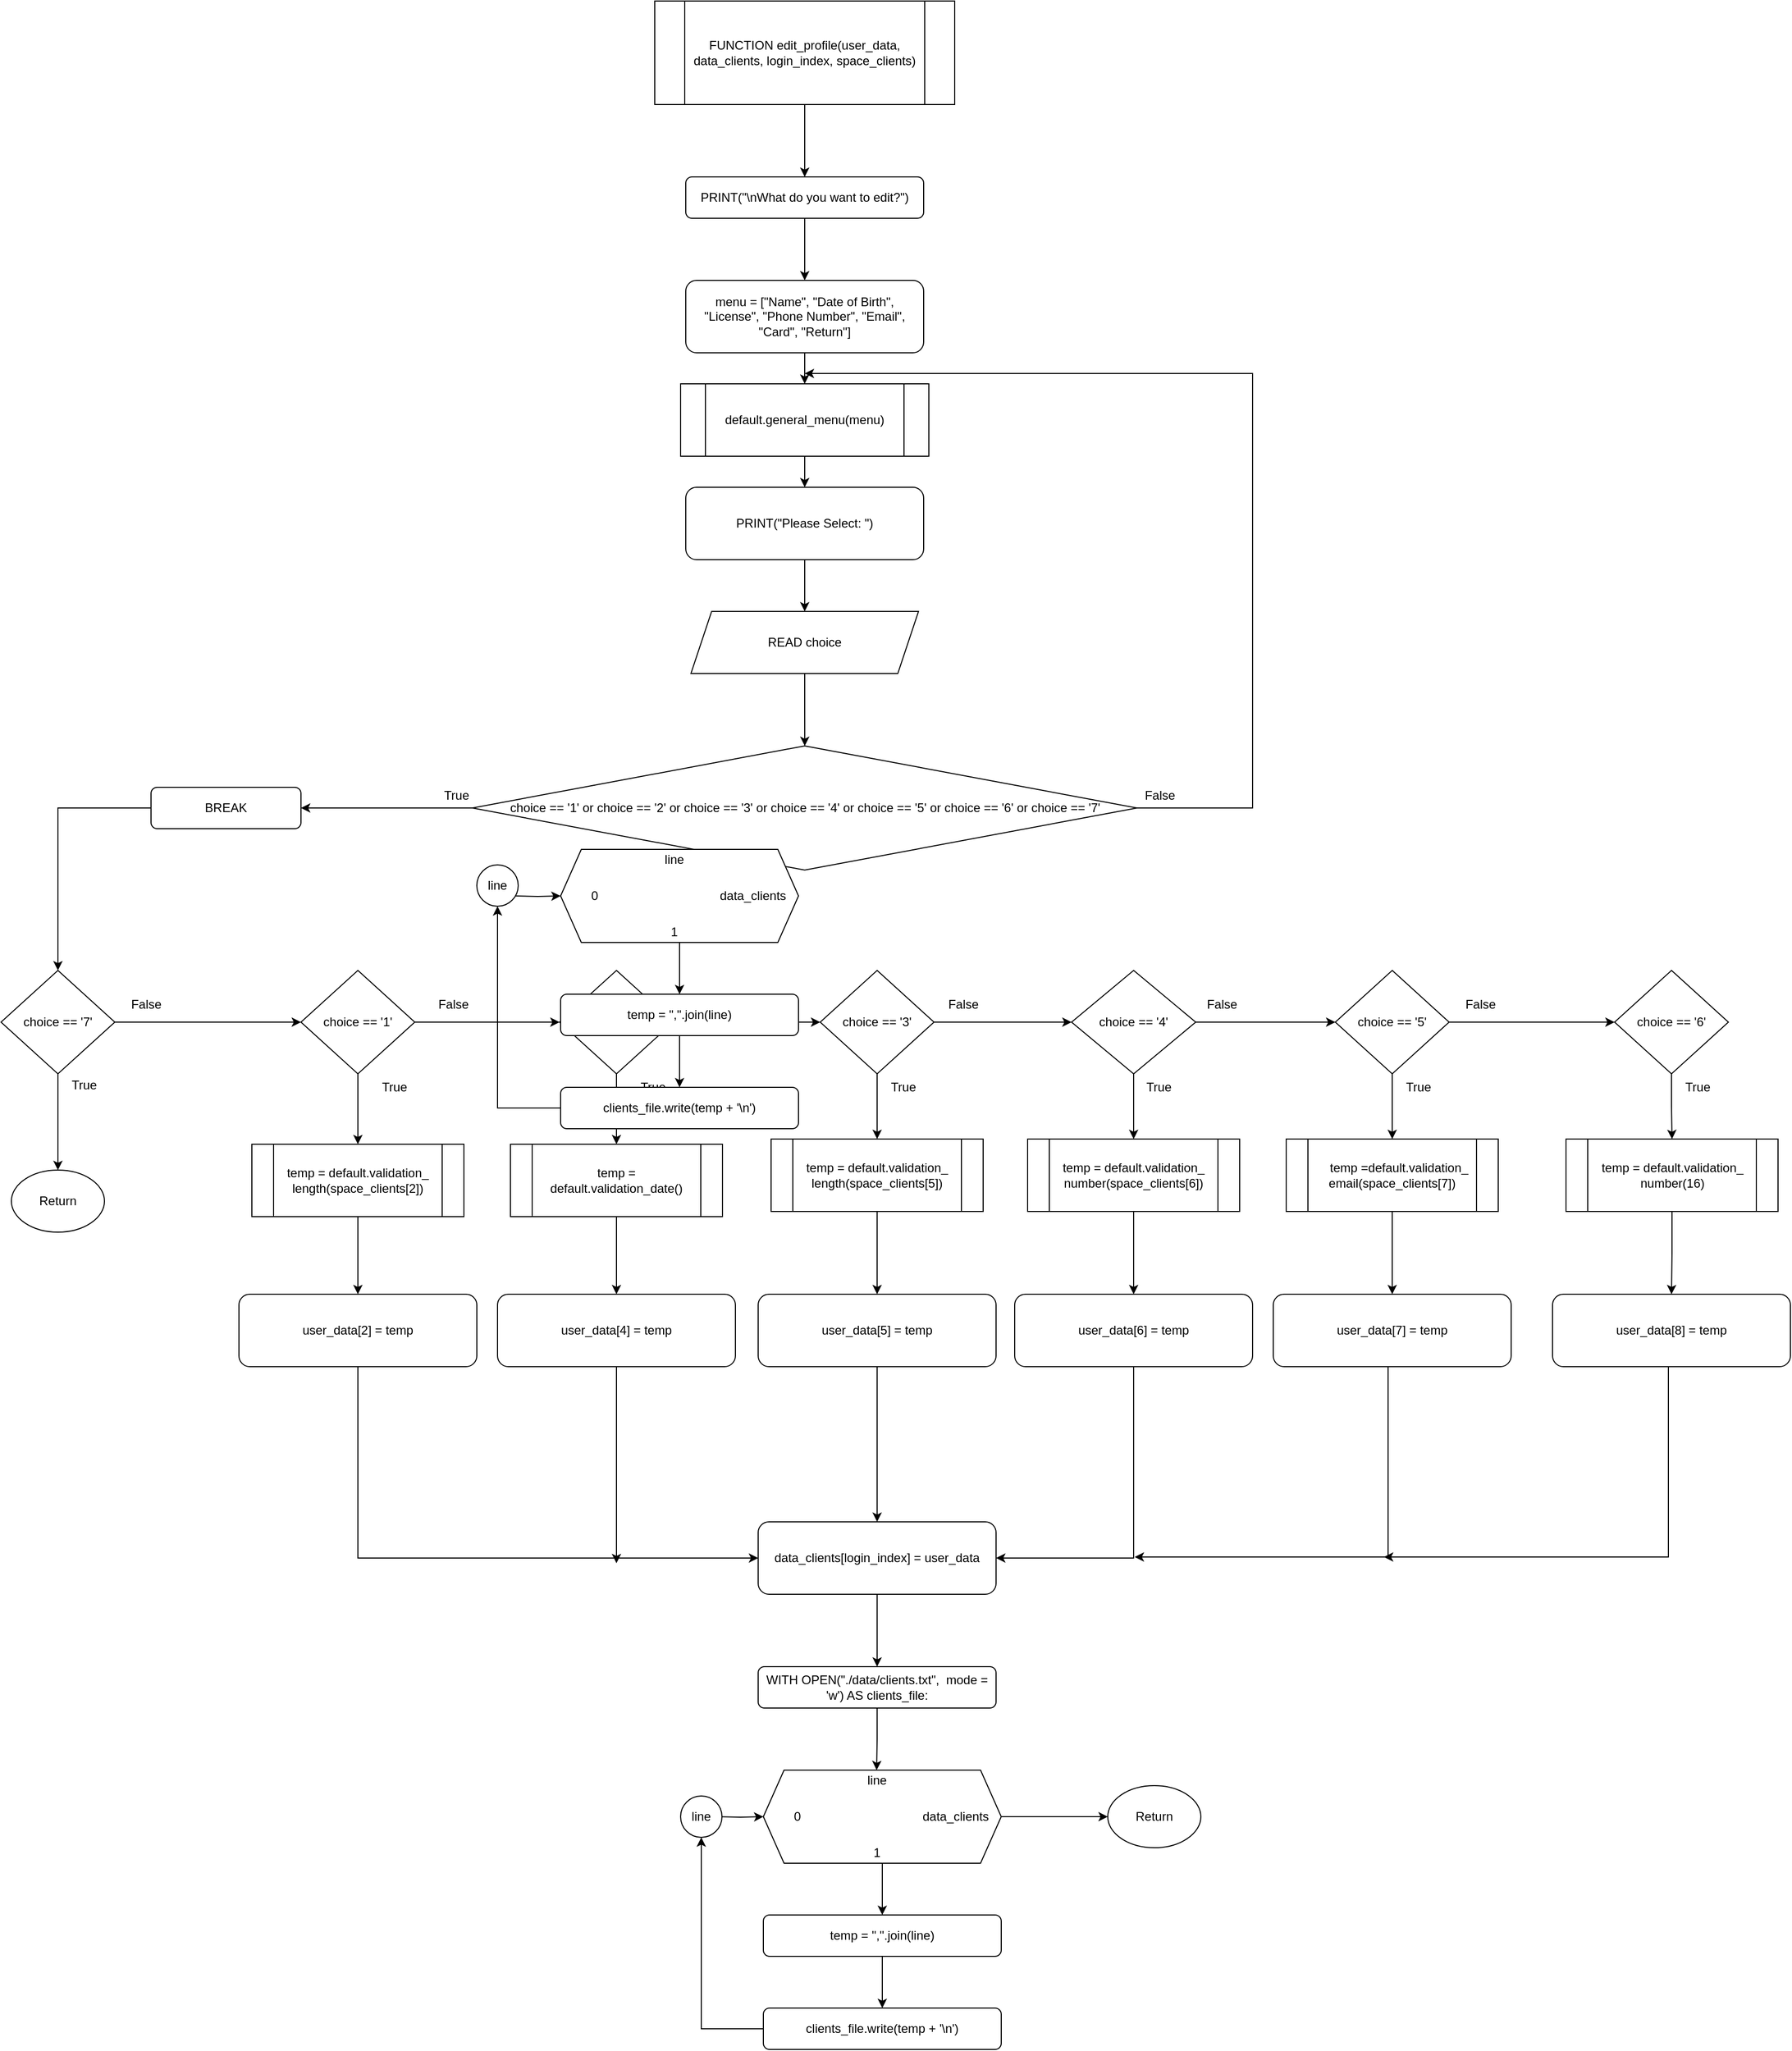 <mxfile version="14.7.7" type="github">
  <diagram id="TwJyZS0UdDZ317z3oDOd" name="Page-1">
    <mxGraphModel dx="1048" dy="688" grid="1" gridSize="10" guides="1" tooltips="1" connect="1" arrows="1" fold="1" page="1" pageScale="1" pageWidth="3300" pageHeight="4681" math="0" shadow="0">
      <root>
        <mxCell id="0" />
        <mxCell id="1" parent="0" />
        <mxCell id="uh6kLg1DYmgG9Bng2NuF-34" value="" style="edgeStyle=orthogonalEdgeStyle;rounded=0;orthogonalLoop=1;jettySize=auto;html=1;" parent="1" source="uh6kLg1DYmgG9Bng2NuF-2" target="uh6kLg1DYmgG9Bng2NuF-3" edge="1">
          <mxGeometry relative="1" as="geometry" />
        </mxCell>
        <mxCell id="uh6kLg1DYmgG9Bng2NuF-2" value="PRINT(&quot;\nWhat do you want to edit?&quot;)" style="rounded=1;whiteSpace=wrap;html=1;" parent="1" vertex="1">
          <mxGeometry x="752" y="260" width="230" height="40" as="geometry" />
        </mxCell>
        <mxCell id="XQiUN0Tv-dYHFXYdUXso-23" value="" style="edgeStyle=orthogonalEdgeStyle;rounded=0;orthogonalLoop=1;jettySize=auto;html=1;endFill=1;" parent="1" source="uh6kLg1DYmgG9Bng2NuF-3" target="XQiUN0Tv-dYHFXYdUXso-22" edge="1">
          <mxGeometry relative="1" as="geometry" />
        </mxCell>
        <mxCell id="uh6kLg1DYmgG9Bng2NuF-3" value="menu = [&quot;Name&quot;, &quot;Date of Birth&quot;, &quot;License&quot;, &quot;Phone Number&quot;, &quot;Email&quot;, &quot;Card&quot;, &quot;Return&quot;]" style="rounded=1;whiteSpace=wrap;html=1;" parent="1" vertex="1">
          <mxGeometry x="752" y="360" width="230" height="70" as="geometry" />
        </mxCell>
        <mxCell id="uh6kLg1DYmgG9Bng2NuF-65" style="edgeStyle=orthogonalEdgeStyle;rounded=0;orthogonalLoop=1;jettySize=auto;html=1;" parent="1" source="uh6kLg1DYmgG9Bng2NuF-5" edge="1">
          <mxGeometry relative="1" as="geometry">
            <Array as="points">
              <mxPoint x="1300" y="870" />
              <mxPoint x="1300" y="450" />
            </Array>
            <mxPoint x="867" y="450" as="targetPoint" />
          </mxGeometry>
        </mxCell>
        <mxCell id="9bb-IMoEd-cl5Jz8k2pv-2" style="edgeStyle=orthogonalEdgeStyle;rounded=0;orthogonalLoop=1;jettySize=auto;html=1;entryX=1;entryY=0.5;entryDx=0;entryDy=0;" parent="1" source="uh6kLg1DYmgG9Bng2NuF-5" target="9bb-IMoEd-cl5Jz8k2pv-1" edge="1">
          <mxGeometry relative="1" as="geometry" />
        </mxCell>
        <mxCell id="uh6kLg1DYmgG9Bng2NuF-5" value="choice == &#39;1&#39; or choice == &#39;2&#39; or choice == &#39;3&#39; or choice == &#39;4&#39; or choice == &#39;5&#39; or choice == &#39;6&#39; or choice == &#39;7&#39;" style="rhombus;whiteSpace=wrap;html=1;" parent="1" vertex="1">
          <mxGeometry x="545.75" y="810" width="642.5" height="120" as="geometry" />
        </mxCell>
        <mxCell id="uh6kLg1DYmgG9Bng2NuF-43" value="" style="edgeStyle=orthogonalEdgeStyle;rounded=0;orthogonalLoop=1;jettySize=auto;html=1;" parent="1" source="uh6kLg1DYmgG9Bng2NuF-6" target="uh6kLg1DYmgG9Bng2NuF-7" edge="1">
          <mxGeometry relative="1" as="geometry" />
        </mxCell>
        <mxCell id="XQiUN0Tv-dYHFXYdUXso-20" value="" style="edgeStyle=orthogonalEdgeStyle;rounded=0;orthogonalLoop=1;jettySize=auto;html=1;endFill=1;" parent="1" source="uh6kLg1DYmgG9Bng2NuF-6" target="XQiUN0Tv-dYHFXYdUXso-3" edge="1">
          <mxGeometry relative="1" as="geometry" />
        </mxCell>
        <mxCell id="uh6kLg1DYmgG9Bng2NuF-6" value="choice == &#39;1&#39;" style="rhombus;whiteSpace=wrap;html=1;" parent="1" vertex="1">
          <mxGeometry x="380" y="1027" width="110" height="100" as="geometry" />
        </mxCell>
        <mxCell id="uh6kLg1DYmgG9Bng2NuF-44" value="" style="edgeStyle=orthogonalEdgeStyle;rounded=0;orthogonalLoop=1;jettySize=auto;html=1;" parent="1" source="uh6kLg1DYmgG9Bng2NuF-7" target="uh6kLg1DYmgG9Bng2NuF-8" edge="1">
          <mxGeometry relative="1" as="geometry" />
        </mxCell>
        <mxCell id="XQiUN0Tv-dYHFXYdUXso-18" value="" style="edgeStyle=orthogonalEdgeStyle;rounded=0;orthogonalLoop=1;jettySize=auto;html=1;endFill=1;" parent="1" source="uh6kLg1DYmgG9Bng2NuF-7" target="XQiUN0Tv-dYHFXYdUXso-5" edge="1">
          <mxGeometry relative="1" as="geometry" />
        </mxCell>
        <mxCell id="uh6kLg1DYmgG9Bng2NuF-7" value="choice == &#39;2&#39;" style="rhombus;whiteSpace=wrap;html=1;" parent="1" vertex="1">
          <mxGeometry x="630" y="1027" width="110" height="100" as="geometry" />
        </mxCell>
        <mxCell id="uh6kLg1DYmgG9Bng2NuF-45" value="" style="edgeStyle=orthogonalEdgeStyle;rounded=0;orthogonalLoop=1;jettySize=auto;html=1;" parent="1" source="uh6kLg1DYmgG9Bng2NuF-8" target="uh6kLg1DYmgG9Bng2NuF-9" edge="1">
          <mxGeometry relative="1" as="geometry" />
        </mxCell>
        <mxCell id="XQiUN0Tv-dYHFXYdUXso-16" value="" style="edgeStyle=orthogonalEdgeStyle;rounded=0;orthogonalLoop=1;jettySize=auto;html=1;endFill=1;" parent="1" source="uh6kLg1DYmgG9Bng2NuF-8" target="XQiUN0Tv-dYHFXYdUXso-6" edge="1">
          <mxGeometry relative="1" as="geometry" />
        </mxCell>
        <mxCell id="uh6kLg1DYmgG9Bng2NuF-8" value="choice == &#39;3&#39;" style="rhombus;whiteSpace=wrap;html=1;" parent="1" vertex="1">
          <mxGeometry x="882" y="1027" width="110" height="100" as="geometry" />
        </mxCell>
        <mxCell id="uh6kLg1DYmgG9Bng2NuF-46" style="edgeStyle=orthogonalEdgeStyle;rounded=0;orthogonalLoop=1;jettySize=auto;html=1;entryX=0;entryY=0.5;entryDx=0;entryDy=0;" parent="1" source="uh6kLg1DYmgG9Bng2NuF-9" target="uh6kLg1DYmgG9Bng2NuF-10" edge="1">
          <mxGeometry relative="1" as="geometry" />
        </mxCell>
        <mxCell id="XQiUN0Tv-dYHFXYdUXso-14" value="" style="edgeStyle=orthogonalEdgeStyle;rounded=0;orthogonalLoop=1;jettySize=auto;html=1;endFill=1;" parent="1" source="uh6kLg1DYmgG9Bng2NuF-9" target="XQiUN0Tv-dYHFXYdUXso-7" edge="1">
          <mxGeometry relative="1" as="geometry" />
        </mxCell>
        <mxCell id="uh6kLg1DYmgG9Bng2NuF-9" value="choice == &#39;4&#39;" style="rhombus;whiteSpace=wrap;html=1;" parent="1" vertex="1">
          <mxGeometry x="1125" y="1027" width="120" height="100" as="geometry" />
        </mxCell>
        <mxCell id="uh6kLg1DYmgG9Bng2NuF-47" style="edgeStyle=orthogonalEdgeStyle;rounded=0;orthogonalLoop=1;jettySize=auto;html=1;entryX=0;entryY=0.5;entryDx=0;entryDy=0;" parent="1" source="uh6kLg1DYmgG9Bng2NuF-10" target="uh6kLg1DYmgG9Bng2NuF-11" edge="1">
          <mxGeometry relative="1" as="geometry" />
        </mxCell>
        <mxCell id="XQiUN0Tv-dYHFXYdUXso-11" value="" style="edgeStyle=orthogonalEdgeStyle;rounded=0;orthogonalLoop=1;jettySize=auto;html=1;endFill=1;" parent="1" source="uh6kLg1DYmgG9Bng2NuF-10" target="XQiUN0Tv-dYHFXYdUXso-8" edge="1">
          <mxGeometry relative="1" as="geometry" />
        </mxCell>
        <mxCell id="uh6kLg1DYmgG9Bng2NuF-10" value="choice == &#39;5&#39;" style="rhombus;whiteSpace=wrap;html=1;" parent="1" vertex="1">
          <mxGeometry x="1380" y="1027" width="110" height="100" as="geometry" />
        </mxCell>
        <mxCell id="XQiUN0Tv-dYHFXYdUXso-10" value="" style="edgeStyle=orthogonalEdgeStyle;rounded=0;orthogonalLoop=1;jettySize=auto;html=1;endFill=1;" parent="1" source="uh6kLg1DYmgG9Bng2NuF-11" target="XQiUN0Tv-dYHFXYdUXso-9" edge="1">
          <mxGeometry relative="1" as="geometry" />
        </mxCell>
        <mxCell id="uh6kLg1DYmgG9Bng2NuF-11" value="choice == &#39;6&#39;" style="rhombus;whiteSpace=wrap;html=1;" parent="1" vertex="1">
          <mxGeometry x="1650" y="1027" width="110" height="100" as="geometry" />
        </mxCell>
        <mxCell id="uh6kLg1DYmgG9Bng2NuF-40" value="" style="edgeStyle=orthogonalEdgeStyle;rounded=0;orthogonalLoop=1;jettySize=auto;html=1;" parent="1" source="uh6kLg1DYmgG9Bng2NuF-12" target="uh6kLg1DYmgG9Bng2NuF-13" edge="1">
          <mxGeometry relative="1" as="geometry" />
        </mxCell>
        <mxCell id="uh6kLg1DYmgG9Bng2NuF-42" style="edgeStyle=orthogonalEdgeStyle;rounded=0;orthogonalLoop=1;jettySize=auto;html=1;exitX=1;exitY=0.5;exitDx=0;exitDy=0;entryX=0;entryY=0.5;entryDx=0;entryDy=0;" parent="1" source="uh6kLg1DYmgG9Bng2NuF-12" target="uh6kLg1DYmgG9Bng2NuF-6" edge="1">
          <mxGeometry relative="1" as="geometry" />
        </mxCell>
        <mxCell id="uh6kLg1DYmgG9Bng2NuF-12" value="choice == &#39;7&#39;" style="rhombus;whiteSpace=wrap;html=1;" parent="1" vertex="1">
          <mxGeometry x="90" y="1027" width="110" height="100" as="geometry" />
        </mxCell>
        <mxCell id="uh6kLg1DYmgG9Bng2NuF-13" value="Return" style="ellipse;whiteSpace=wrap;html=1;" parent="1" vertex="1">
          <mxGeometry x="100" y="1220" width="90" height="60" as="geometry" />
        </mxCell>
        <mxCell id="uh6kLg1DYmgG9Bng2NuF-81" style="edgeStyle=orthogonalEdgeStyle;rounded=0;orthogonalLoop=1;jettySize=auto;html=1;entryX=0;entryY=0.5;entryDx=0;entryDy=0;" parent="1" source="uh6kLg1DYmgG9Bng2NuF-20" target="uh6kLg1DYmgG9Bng2NuF-79" edge="1">
          <mxGeometry relative="1" as="geometry">
            <Array as="points">
              <mxPoint x="435" y="1595" />
            </Array>
          </mxGeometry>
        </mxCell>
        <mxCell id="uh6kLg1DYmgG9Bng2NuF-20" value="user_data[2] = temp" style="rounded=1;whiteSpace=wrap;html=1;" parent="1" vertex="1">
          <mxGeometry x="320" y="1340" width="230" height="70" as="geometry" />
        </mxCell>
        <mxCell id="uh6kLg1DYmgG9Bng2NuF-82" style="edgeStyle=orthogonalEdgeStyle;rounded=0;orthogonalLoop=1;jettySize=auto;html=1;" parent="1" source="uh6kLg1DYmgG9Bng2NuF-21" edge="1">
          <mxGeometry relative="1" as="geometry">
            <mxPoint x="685" y="1600" as="targetPoint" />
          </mxGeometry>
        </mxCell>
        <mxCell id="uh6kLg1DYmgG9Bng2NuF-21" value="user_data[4] = temp" style="rounded=1;whiteSpace=wrap;html=1;" parent="1" vertex="1">
          <mxGeometry x="570" y="1340" width="230" height="70" as="geometry" />
        </mxCell>
        <mxCell id="uh6kLg1DYmgG9Bng2NuF-83" style="edgeStyle=orthogonalEdgeStyle;rounded=0;orthogonalLoop=1;jettySize=auto;html=1;entryX=0.5;entryY=0;entryDx=0;entryDy=0;" parent="1" source="uh6kLg1DYmgG9Bng2NuF-22" target="uh6kLg1DYmgG9Bng2NuF-79" edge="1">
          <mxGeometry relative="1" as="geometry" />
        </mxCell>
        <mxCell id="uh6kLg1DYmgG9Bng2NuF-22" value="user_data[5] = temp" style="rounded=1;whiteSpace=wrap;html=1;" parent="1" vertex="1">
          <mxGeometry x="822" y="1340" width="230" height="70" as="geometry" />
        </mxCell>
        <mxCell id="uh6kLg1DYmgG9Bng2NuF-86" style="edgeStyle=orthogonalEdgeStyle;rounded=0;orthogonalLoop=1;jettySize=auto;html=1;entryX=1;entryY=0.5;entryDx=0;entryDy=0;" parent="1" source="uh6kLg1DYmgG9Bng2NuF-23" target="uh6kLg1DYmgG9Bng2NuF-79" edge="1">
          <mxGeometry relative="1" as="geometry">
            <Array as="points">
              <mxPoint x="1185" y="1595" />
            </Array>
          </mxGeometry>
        </mxCell>
        <mxCell id="uh6kLg1DYmgG9Bng2NuF-23" value="user_data[6] = temp" style="rounded=1;whiteSpace=wrap;html=1;" parent="1" vertex="1">
          <mxGeometry x="1070" y="1340" width="230" height="70" as="geometry" />
        </mxCell>
        <mxCell id="uh6kLg1DYmgG9Bng2NuF-87" style="edgeStyle=orthogonalEdgeStyle;rounded=0;orthogonalLoop=1;jettySize=auto;html=1;" parent="1" edge="1">
          <mxGeometry relative="1" as="geometry">
            <mxPoint x="1186.0" y="1594" as="targetPoint" />
            <mxPoint x="1431.0" y="1404" as="sourcePoint" />
            <Array as="points">
              <mxPoint x="1431" y="1594" />
            </Array>
          </mxGeometry>
        </mxCell>
        <mxCell id="uh6kLg1DYmgG9Bng2NuF-24" value="user_data[7] = temp" style="rounded=1;whiteSpace=wrap;html=1;" parent="1" vertex="1">
          <mxGeometry x="1320" y="1340" width="230" height="70" as="geometry" />
        </mxCell>
        <mxCell id="uh6kLg1DYmgG9Bng2NuF-88" style="edgeStyle=orthogonalEdgeStyle;rounded=0;orthogonalLoop=1;jettySize=auto;html=1;" parent="1" edge="1">
          <mxGeometry relative="1" as="geometry">
            <mxPoint x="1427.0" y="1594" as="targetPoint" />
            <mxPoint x="1702.0" y="1404" as="sourcePoint" />
            <Array as="points">
              <mxPoint x="1702" y="1594" />
            </Array>
          </mxGeometry>
        </mxCell>
        <mxCell id="uh6kLg1DYmgG9Bng2NuF-25" value="user_data[8] = temp" style="rounded=1;whiteSpace=wrap;html=1;" parent="1" vertex="1">
          <mxGeometry x="1590" y="1340" width="230" height="70" as="geometry" />
        </mxCell>
        <mxCell id="uh6kLg1DYmgG9Bng2NuF-37" value="" style="edgeStyle=orthogonalEdgeStyle;rounded=0;orthogonalLoop=1;jettySize=auto;html=1;" parent="1" source="uh6kLg1DYmgG9Bng2NuF-26" target="uh6kLg1DYmgG9Bng2NuF-29" edge="1">
          <mxGeometry relative="1" as="geometry" />
        </mxCell>
        <mxCell id="uh6kLg1DYmgG9Bng2NuF-26" value="PRINT(&quot;Please Select: &quot;)" style="rounded=1;whiteSpace=wrap;html=1;" parent="1" vertex="1">
          <mxGeometry x="752" y="560" width="230" height="70" as="geometry" />
        </mxCell>
        <mxCell id="uh6kLg1DYmgG9Bng2NuF-28" style="edgeStyle=orthogonalEdgeStyle;rounded=0;orthogonalLoop=1;jettySize=auto;html=1;exitX=0.5;exitY=1;exitDx=0;exitDy=0;" parent="1" source="uh6kLg1DYmgG9Bng2NuF-3" target="uh6kLg1DYmgG9Bng2NuF-3" edge="1">
          <mxGeometry relative="1" as="geometry" />
        </mxCell>
        <mxCell id="uh6kLg1DYmgG9Bng2NuF-38" value="" style="edgeStyle=orthogonalEdgeStyle;rounded=0;orthogonalLoop=1;jettySize=auto;html=1;" parent="1" source="uh6kLg1DYmgG9Bng2NuF-29" target="uh6kLg1DYmgG9Bng2NuF-5" edge="1">
          <mxGeometry relative="1" as="geometry" />
        </mxCell>
        <mxCell id="uh6kLg1DYmgG9Bng2NuF-29" value="READ choice" style="shape=parallelogram;perimeter=parallelogramPerimeter;whiteSpace=wrap;html=1;fixedSize=1;" parent="1" vertex="1">
          <mxGeometry x="757" y="680" width="220" height="60" as="geometry" />
        </mxCell>
        <mxCell id="uh6kLg1DYmgG9Bng2NuF-62" value="True" style="text;html=1;align=center;verticalAlign=middle;resizable=0;points=[];autosize=1;strokeColor=none;" parent="1" vertex="1">
          <mxGeometry x="150" y="1128" width="40" height="20" as="geometry" />
        </mxCell>
        <mxCell id="uh6kLg1DYmgG9Bng2NuF-63" value="False" style="text;html=1;align=center;verticalAlign=middle;resizable=0;points=[];autosize=1;strokeColor=none;" parent="1" vertex="1">
          <mxGeometry x="210" y="1050" width="40" height="20" as="geometry" />
        </mxCell>
        <mxCell id="uh6kLg1DYmgG9Bng2NuF-64" value="True" style="text;html=1;align=center;verticalAlign=middle;resizable=0;points=[];autosize=1;strokeColor=none;" parent="1" vertex="1">
          <mxGeometry x="510" y="848" width="40" height="20" as="geometry" />
        </mxCell>
        <mxCell id="uh6kLg1DYmgG9Bng2NuF-66" value="False" style="text;html=1;align=center;verticalAlign=middle;resizable=0;points=[];autosize=1;strokeColor=none;" parent="1" vertex="1">
          <mxGeometry x="1190" y="848" width="40" height="20" as="geometry" />
        </mxCell>
        <mxCell id="uh6kLg1DYmgG9Bng2NuF-67" value="True" style="text;html=1;align=center;verticalAlign=middle;resizable=0;points=[];autosize=1;strokeColor=none;" parent="1" vertex="1">
          <mxGeometry x="450" y="1130" width="40" height="20" as="geometry" />
        </mxCell>
        <mxCell id="uh6kLg1DYmgG9Bng2NuF-68" value="True" style="text;html=1;align=center;verticalAlign=middle;resizable=0;points=[];autosize=1;strokeColor=none;" parent="1" vertex="1">
          <mxGeometry x="700" y="1130" width="40" height="20" as="geometry" />
        </mxCell>
        <mxCell id="uh6kLg1DYmgG9Bng2NuF-69" value="True" style="text;html=1;align=center;verticalAlign=middle;resizable=0;points=[];autosize=1;strokeColor=none;" parent="1" vertex="1">
          <mxGeometry x="942" y="1130" width="40" height="20" as="geometry" />
        </mxCell>
        <mxCell id="uh6kLg1DYmgG9Bng2NuF-70" value="True" style="text;html=1;align=center;verticalAlign=middle;resizable=0;points=[];autosize=1;strokeColor=none;" parent="1" vertex="1">
          <mxGeometry x="1189.25" y="1130" width="40" height="20" as="geometry" />
        </mxCell>
        <mxCell id="uh6kLg1DYmgG9Bng2NuF-71" value="True" style="text;html=1;align=center;verticalAlign=middle;resizable=0;points=[];autosize=1;strokeColor=none;" parent="1" vertex="1">
          <mxGeometry x="1440" y="1130" width="40" height="20" as="geometry" />
        </mxCell>
        <mxCell id="uh6kLg1DYmgG9Bng2NuF-72" value="True" style="text;html=1;align=center;verticalAlign=middle;resizable=0;points=[];autosize=1;strokeColor=none;" parent="1" vertex="1">
          <mxGeometry x="1710" y="1130" width="40" height="20" as="geometry" />
        </mxCell>
        <mxCell id="uh6kLg1DYmgG9Bng2NuF-73" value="False" style="text;html=1;align=center;verticalAlign=middle;resizable=0;points=[];autosize=1;strokeColor=none;" parent="1" vertex="1">
          <mxGeometry x="506.75" y="1050" width="40" height="20" as="geometry" />
        </mxCell>
        <mxCell id="uh6kLg1DYmgG9Bng2NuF-74" value="False" style="text;html=1;align=center;verticalAlign=middle;resizable=0;points=[];autosize=1;strokeColor=none;" parent="1" vertex="1">
          <mxGeometry x="752" y="1050" width="40" height="20" as="geometry" />
        </mxCell>
        <mxCell id="uh6kLg1DYmgG9Bng2NuF-75" value="False" style="text;html=1;align=center;verticalAlign=middle;resizable=0;points=[];autosize=1;strokeColor=none;" parent="1" vertex="1">
          <mxGeometry x="1000" y="1050" width="40" height="20" as="geometry" />
        </mxCell>
        <mxCell id="uh6kLg1DYmgG9Bng2NuF-77" value="False" style="text;html=1;align=center;verticalAlign=middle;resizable=0;points=[];autosize=1;strokeColor=none;" parent="1" vertex="1">
          <mxGeometry x="1250" y="1050" width="40" height="20" as="geometry" />
        </mxCell>
        <mxCell id="uh6kLg1DYmgG9Bng2NuF-78" value="False" style="text;html=1;align=center;verticalAlign=middle;resizable=0;points=[];autosize=1;strokeColor=none;" parent="1" vertex="1">
          <mxGeometry x="1500" y="1050" width="40" height="20" as="geometry" />
        </mxCell>
        <mxCell id="rcvjrANKxjENXKEB_4y8-32" style="edgeStyle=orthogonalEdgeStyle;rounded=0;orthogonalLoop=1;jettySize=auto;html=1;entryX=0.5;entryY=0;entryDx=0;entryDy=0;" edge="1" parent="1" source="uh6kLg1DYmgG9Bng2NuF-79" target="rcvjrANKxjENXKEB_4y8-18">
          <mxGeometry relative="1" as="geometry" />
        </mxCell>
        <mxCell id="uh6kLg1DYmgG9Bng2NuF-79" value="data_clients[login_index] = user_data" style="rounded=1;whiteSpace=wrap;html=1;" parent="1" vertex="1">
          <mxGeometry x="822" y="1560" width="230" height="70" as="geometry" />
        </mxCell>
        <mxCell id="uh6kLg1DYmgG9Bng2NuF-90" value="Return" style="ellipse;whiteSpace=wrap;html=1;" parent="1" vertex="1">
          <mxGeometry x="1160" y="1815" width="90" height="60" as="geometry" />
        </mxCell>
        <mxCell id="XQiUN0Tv-dYHFXYdUXso-2" value="" style="edgeStyle=orthogonalEdgeStyle;rounded=0;orthogonalLoop=1;jettySize=auto;html=1;endFill=1;" parent="1" source="XQiUN0Tv-dYHFXYdUXso-1" target="uh6kLg1DYmgG9Bng2NuF-2" edge="1">
          <mxGeometry relative="1" as="geometry" />
        </mxCell>
        <mxCell id="XQiUN0Tv-dYHFXYdUXso-1" value="FUNCTION edit_profile(user_data, data_clients, login_index, space_clients)" style="shape=process;whiteSpace=wrap;html=1;backgroundOutline=1;" parent="1" vertex="1">
          <mxGeometry x="722" y="90" width="290" height="100" as="geometry" />
        </mxCell>
        <mxCell id="XQiUN0Tv-dYHFXYdUXso-21" value="" style="edgeStyle=orthogonalEdgeStyle;rounded=0;orthogonalLoop=1;jettySize=auto;html=1;endFill=1;" parent="1" source="XQiUN0Tv-dYHFXYdUXso-3" target="uh6kLg1DYmgG9Bng2NuF-20" edge="1">
          <mxGeometry relative="1" as="geometry" />
        </mxCell>
        <mxCell id="XQiUN0Tv-dYHFXYdUXso-3" value="temp = default.validation_ length(space_clients[2])" style="shape=process;whiteSpace=wrap;html=1;backgroundOutline=1;" parent="1" vertex="1">
          <mxGeometry x="332.5" y="1195" width="205" height="70" as="geometry" />
        </mxCell>
        <mxCell id="XQiUN0Tv-dYHFXYdUXso-19" value="" style="edgeStyle=orthogonalEdgeStyle;rounded=0;orthogonalLoop=1;jettySize=auto;html=1;endFill=1;" parent="1" source="XQiUN0Tv-dYHFXYdUXso-5" target="uh6kLg1DYmgG9Bng2NuF-21" edge="1">
          <mxGeometry relative="1" as="geometry" />
        </mxCell>
        <mxCell id="XQiUN0Tv-dYHFXYdUXso-5" value="temp = default.validation_date()" style="shape=process;whiteSpace=wrap;html=1;backgroundOutline=1;" parent="1" vertex="1">
          <mxGeometry x="582.5" y="1195" width="205" height="70" as="geometry" />
        </mxCell>
        <mxCell id="XQiUN0Tv-dYHFXYdUXso-17" value="" style="edgeStyle=orthogonalEdgeStyle;rounded=0;orthogonalLoop=1;jettySize=auto;html=1;endFill=1;" parent="1" source="XQiUN0Tv-dYHFXYdUXso-6" target="uh6kLg1DYmgG9Bng2NuF-22" edge="1">
          <mxGeometry relative="1" as="geometry" />
        </mxCell>
        <mxCell id="XQiUN0Tv-dYHFXYdUXso-6" value="temp = default.validation_ length(space_clients[5])" style="shape=process;whiteSpace=wrap;html=1;backgroundOutline=1;" parent="1" vertex="1">
          <mxGeometry x="834.5" y="1190" width="205" height="70" as="geometry" />
        </mxCell>
        <mxCell id="XQiUN0Tv-dYHFXYdUXso-15" value="" style="edgeStyle=orthogonalEdgeStyle;rounded=0;orthogonalLoop=1;jettySize=auto;html=1;endFill=1;" parent="1" source="XQiUN0Tv-dYHFXYdUXso-7" target="uh6kLg1DYmgG9Bng2NuF-23" edge="1">
          <mxGeometry relative="1" as="geometry" />
        </mxCell>
        <mxCell id="XQiUN0Tv-dYHFXYdUXso-7" value="temp = default.validation_ number(space_clients[6])" style="shape=process;whiteSpace=wrap;html=1;backgroundOutline=1;" parent="1" vertex="1">
          <mxGeometry x="1082.5" y="1190" width="205" height="70" as="geometry" />
        </mxCell>
        <mxCell id="XQiUN0Tv-dYHFXYdUXso-12" value="" style="edgeStyle=orthogonalEdgeStyle;rounded=0;orthogonalLoop=1;jettySize=auto;html=1;endFill=1;" parent="1" source="XQiUN0Tv-dYHFXYdUXso-8" target="uh6kLg1DYmgG9Bng2NuF-24" edge="1">
          <mxGeometry relative="1" as="geometry" />
        </mxCell>
        <mxCell id="XQiUN0Tv-dYHFXYdUXso-8" value="&lt;div&gt;&amp;nbsp; &amp;nbsp; temp =default.validation_ email(space_clients[7])&lt;/div&gt;" style="shape=process;whiteSpace=wrap;html=1;backgroundOutline=1;" parent="1" vertex="1">
          <mxGeometry x="1332.5" y="1190" width="205" height="70" as="geometry" />
        </mxCell>
        <mxCell id="XQiUN0Tv-dYHFXYdUXso-13" value="" style="edgeStyle=orthogonalEdgeStyle;rounded=0;orthogonalLoop=1;jettySize=auto;html=1;endFill=1;" parent="1" source="XQiUN0Tv-dYHFXYdUXso-9" target="uh6kLg1DYmgG9Bng2NuF-25" edge="1">
          <mxGeometry relative="1" as="geometry" />
        </mxCell>
        <mxCell id="XQiUN0Tv-dYHFXYdUXso-9" value="temp = default.validation_ number(16)" style="shape=process;whiteSpace=wrap;html=1;backgroundOutline=1;" parent="1" vertex="1">
          <mxGeometry x="1603" y="1190" width="205" height="70" as="geometry" />
        </mxCell>
        <mxCell id="XQiUN0Tv-dYHFXYdUXso-24" value="" style="edgeStyle=orthogonalEdgeStyle;rounded=0;orthogonalLoop=1;jettySize=auto;html=1;endFill=1;" parent="1" source="XQiUN0Tv-dYHFXYdUXso-22" target="uh6kLg1DYmgG9Bng2NuF-26" edge="1">
          <mxGeometry relative="1" as="geometry" />
        </mxCell>
        <mxCell id="XQiUN0Tv-dYHFXYdUXso-22" value="default.general_menu(menu)" style="shape=process;whiteSpace=wrap;html=1;backgroundOutline=1;" parent="1" vertex="1">
          <mxGeometry x="747" y="460" width="240" height="70" as="geometry" />
        </mxCell>
        <mxCell id="9bb-IMoEd-cl5Jz8k2pv-3" style="edgeStyle=orthogonalEdgeStyle;rounded=0;orthogonalLoop=1;jettySize=auto;html=1;entryX=0.5;entryY=0;entryDx=0;entryDy=0;" parent="1" source="9bb-IMoEd-cl5Jz8k2pv-1" target="uh6kLg1DYmgG9Bng2NuF-12" edge="1">
          <mxGeometry relative="1" as="geometry" />
        </mxCell>
        <mxCell id="9bb-IMoEd-cl5Jz8k2pv-1" value="BREAK" style="rounded=1;whiteSpace=wrap;html=1;" parent="1" vertex="1">
          <mxGeometry x="235" y="850" width="145" height="40" as="geometry" />
        </mxCell>
        <mxCell id="rcvjrANKxjENXKEB_4y8-3" value="" style="group" vertex="1" connectable="0" parent="1">
          <mxGeometry x="631" y="910" width="230" height="90" as="geometry" />
        </mxCell>
        <mxCell id="rcvjrANKxjENXKEB_4y8-4" value="" style="shape=hexagon;perimeter=hexagonPerimeter2;whiteSpace=wrap;html=1;fixedSize=1;" vertex="1" parent="rcvjrANKxjENXKEB_4y8-3">
          <mxGeometry width="230.0" height="90" as="geometry" />
        </mxCell>
        <mxCell id="rcvjrANKxjENXKEB_4y8-5" value="line" style="text;html=1;strokeColor=none;fillColor=none;align=center;verticalAlign=middle;whiteSpace=wrap;rounded=0;" vertex="1" parent="rcvjrANKxjENXKEB_4y8-3">
          <mxGeometry x="87.619" width="43.81" height="20" as="geometry" />
        </mxCell>
        <mxCell id="rcvjrANKxjENXKEB_4y8-6" value="0" style="text;html=1;strokeColor=none;fillColor=none;align=center;verticalAlign=middle;whiteSpace=wrap;rounded=0;" vertex="1" parent="rcvjrANKxjENXKEB_4y8-3">
          <mxGeometry x="10.952" y="35" width="43.81" height="20" as="geometry" />
        </mxCell>
        <mxCell id="rcvjrANKxjENXKEB_4y8-7" value="1" style="text;html=1;strokeColor=none;fillColor=none;align=center;verticalAlign=middle;whiteSpace=wrap;rounded=0;" vertex="1" parent="rcvjrANKxjENXKEB_4y8-3">
          <mxGeometry x="87.619" y="70" width="43.81" height="20" as="geometry" />
        </mxCell>
        <mxCell id="rcvjrANKxjENXKEB_4y8-8" value="data_clients" style="text;html=1;strokeColor=none;fillColor=none;align=center;verticalAlign=middle;whiteSpace=wrap;rounded=0;" vertex="1" parent="rcvjrANKxjENXKEB_4y8-3">
          <mxGeometry x="164.286" y="35" width="43.81" height="20" as="geometry" />
        </mxCell>
        <mxCell id="rcvjrANKxjENXKEB_4y8-9" value="" style="edgeStyle=orthogonalEdgeStyle;rounded=0;orthogonalLoop=1;jettySize=auto;html=1;" edge="1" parent="1" source="rcvjrANKxjENXKEB_4y8-10" target="rcvjrANKxjENXKEB_4y8-12">
          <mxGeometry relative="1" as="geometry" />
        </mxCell>
        <mxCell id="rcvjrANKxjENXKEB_4y8-10" value="temp = &quot;,&quot;.join(line)" style="rounded=1;whiteSpace=wrap;html=1;" vertex="1" parent="1">
          <mxGeometry x="631" y="1050" width="230" height="40" as="geometry" />
        </mxCell>
        <mxCell id="rcvjrANKxjENXKEB_4y8-11" style="edgeStyle=orthogonalEdgeStyle;rounded=0;orthogonalLoop=1;jettySize=auto;html=1;entryX=0.5;entryY=1;entryDx=0;entryDy=0;" edge="1" parent="1" source="rcvjrANKxjENXKEB_4y8-12" target="rcvjrANKxjENXKEB_4y8-15">
          <mxGeometry relative="1" as="geometry" />
        </mxCell>
        <mxCell id="rcvjrANKxjENXKEB_4y8-12" value="clients_file.write(temp + &#39;\n&#39;)" style="rounded=1;whiteSpace=wrap;html=1;" vertex="1" parent="1">
          <mxGeometry x="631" y="1140" width="230" height="40" as="geometry" />
        </mxCell>
        <mxCell id="rcvjrANKxjENXKEB_4y8-13" value="" style="edgeStyle=orthogonalEdgeStyle;rounded=0;orthogonalLoop=1;jettySize=auto;html=1;" edge="1" parent="1" source="rcvjrANKxjENXKEB_4y8-4" target="rcvjrANKxjENXKEB_4y8-10">
          <mxGeometry relative="1" as="geometry" />
        </mxCell>
        <mxCell id="rcvjrANKxjENXKEB_4y8-14" style="edgeStyle=orthogonalEdgeStyle;rounded=0;orthogonalLoop=1;jettySize=auto;html=1;entryX=0;entryY=0.5;entryDx=0;entryDy=0;" edge="1" parent="1" target="rcvjrANKxjENXKEB_4y8-4">
          <mxGeometry relative="1" as="geometry">
            <mxPoint x="586" y="955" as="sourcePoint" />
          </mxGeometry>
        </mxCell>
        <mxCell id="rcvjrANKxjENXKEB_4y8-15" value="line" style="ellipse;whiteSpace=wrap;html=1;aspect=fixed;" vertex="1" parent="1">
          <mxGeometry x="550" y="925" width="40" height="40" as="geometry" />
        </mxCell>
        <mxCell id="rcvjrANKxjENXKEB_4y8-17" style="edgeStyle=orthogonalEdgeStyle;rounded=0;orthogonalLoop=1;jettySize=auto;html=1;entryX=0.5;entryY=0;entryDx=0;entryDy=0;" edge="1" parent="1" source="rcvjrANKxjENXKEB_4y8-18" target="rcvjrANKxjENXKEB_4y8-21">
          <mxGeometry relative="1" as="geometry" />
        </mxCell>
        <mxCell id="rcvjrANKxjENXKEB_4y8-18" value="WITH OPEN(&quot;./data/clients.txt&quot;,  mode = &#39;w&#39;) AS clients_file:" style="rounded=1;whiteSpace=wrap;html=1;" vertex="1" parent="1">
          <mxGeometry x="822" y="1700" width="230" height="40" as="geometry" />
        </mxCell>
        <mxCell id="rcvjrANKxjENXKEB_4y8-19" value="" style="group" vertex="1" connectable="0" parent="1">
          <mxGeometry x="827" y="1800" width="230" height="90" as="geometry" />
        </mxCell>
        <mxCell id="rcvjrANKxjENXKEB_4y8-20" value="" style="shape=hexagon;perimeter=hexagonPerimeter2;whiteSpace=wrap;html=1;fixedSize=1;" vertex="1" parent="rcvjrANKxjENXKEB_4y8-19">
          <mxGeometry width="230.0" height="90" as="geometry" />
        </mxCell>
        <mxCell id="rcvjrANKxjENXKEB_4y8-21" value="line" style="text;html=1;strokeColor=none;fillColor=none;align=center;verticalAlign=middle;whiteSpace=wrap;rounded=0;" vertex="1" parent="rcvjrANKxjENXKEB_4y8-19">
          <mxGeometry x="87.619" width="43.81" height="20" as="geometry" />
        </mxCell>
        <mxCell id="rcvjrANKxjENXKEB_4y8-22" value="0" style="text;html=1;strokeColor=none;fillColor=none;align=center;verticalAlign=middle;whiteSpace=wrap;rounded=0;" vertex="1" parent="rcvjrANKxjENXKEB_4y8-19">
          <mxGeometry x="10.952" y="35" width="43.81" height="20" as="geometry" />
        </mxCell>
        <mxCell id="rcvjrANKxjENXKEB_4y8-23" value="1" style="text;html=1;strokeColor=none;fillColor=none;align=center;verticalAlign=middle;whiteSpace=wrap;rounded=0;" vertex="1" parent="rcvjrANKxjENXKEB_4y8-19">
          <mxGeometry x="87.619" y="70" width="43.81" height="20" as="geometry" />
        </mxCell>
        <mxCell id="rcvjrANKxjENXKEB_4y8-24" value="data_clients" style="text;html=1;strokeColor=none;fillColor=none;align=center;verticalAlign=middle;whiteSpace=wrap;rounded=0;" vertex="1" parent="rcvjrANKxjENXKEB_4y8-19">
          <mxGeometry x="164.286" y="35" width="43.81" height="20" as="geometry" />
        </mxCell>
        <mxCell id="rcvjrANKxjENXKEB_4y8-25" value="" style="edgeStyle=orthogonalEdgeStyle;rounded=0;orthogonalLoop=1;jettySize=auto;html=1;" edge="1" parent="1" source="rcvjrANKxjENXKEB_4y8-26" target="rcvjrANKxjENXKEB_4y8-28">
          <mxGeometry relative="1" as="geometry" />
        </mxCell>
        <mxCell id="rcvjrANKxjENXKEB_4y8-26" value="temp = &quot;,&quot;.join(line)" style="rounded=1;whiteSpace=wrap;html=1;" vertex="1" parent="1">
          <mxGeometry x="827" y="1940" width="230" height="40" as="geometry" />
        </mxCell>
        <mxCell id="rcvjrANKxjENXKEB_4y8-27" style="edgeStyle=orthogonalEdgeStyle;rounded=0;orthogonalLoop=1;jettySize=auto;html=1;entryX=0.5;entryY=1;entryDx=0;entryDy=0;" edge="1" parent="1" source="rcvjrANKxjENXKEB_4y8-28" target="rcvjrANKxjENXKEB_4y8-31">
          <mxGeometry relative="1" as="geometry" />
        </mxCell>
        <mxCell id="rcvjrANKxjENXKEB_4y8-28" value="clients_file.write(temp + &#39;\n&#39;)" style="rounded=1;whiteSpace=wrap;html=1;" vertex="1" parent="1">
          <mxGeometry x="827" y="2030" width="230" height="40" as="geometry" />
        </mxCell>
        <mxCell id="rcvjrANKxjENXKEB_4y8-29" value="" style="edgeStyle=orthogonalEdgeStyle;rounded=0;orthogonalLoop=1;jettySize=auto;html=1;" edge="1" parent="1" source="rcvjrANKxjENXKEB_4y8-20" target="rcvjrANKxjENXKEB_4y8-26">
          <mxGeometry relative="1" as="geometry" />
        </mxCell>
        <mxCell id="rcvjrANKxjENXKEB_4y8-30" style="edgeStyle=orthogonalEdgeStyle;rounded=0;orthogonalLoop=1;jettySize=auto;html=1;entryX=0;entryY=0.5;entryDx=0;entryDy=0;" edge="1" parent="1" target="rcvjrANKxjENXKEB_4y8-20">
          <mxGeometry relative="1" as="geometry">
            <mxPoint x="782" y="1845" as="sourcePoint" />
          </mxGeometry>
        </mxCell>
        <mxCell id="rcvjrANKxjENXKEB_4y8-31" value="line" style="ellipse;whiteSpace=wrap;html=1;aspect=fixed;" vertex="1" parent="1">
          <mxGeometry x="747" y="1825" width="40" height="40" as="geometry" />
        </mxCell>
        <mxCell id="rcvjrANKxjENXKEB_4y8-33" style="edgeStyle=orthogonalEdgeStyle;rounded=0;orthogonalLoop=1;jettySize=auto;html=1;entryX=0;entryY=0.5;entryDx=0;entryDy=0;" edge="1" parent="1" source="rcvjrANKxjENXKEB_4y8-20" target="uh6kLg1DYmgG9Bng2NuF-90">
          <mxGeometry relative="1" as="geometry" />
        </mxCell>
      </root>
    </mxGraphModel>
  </diagram>
</mxfile>
